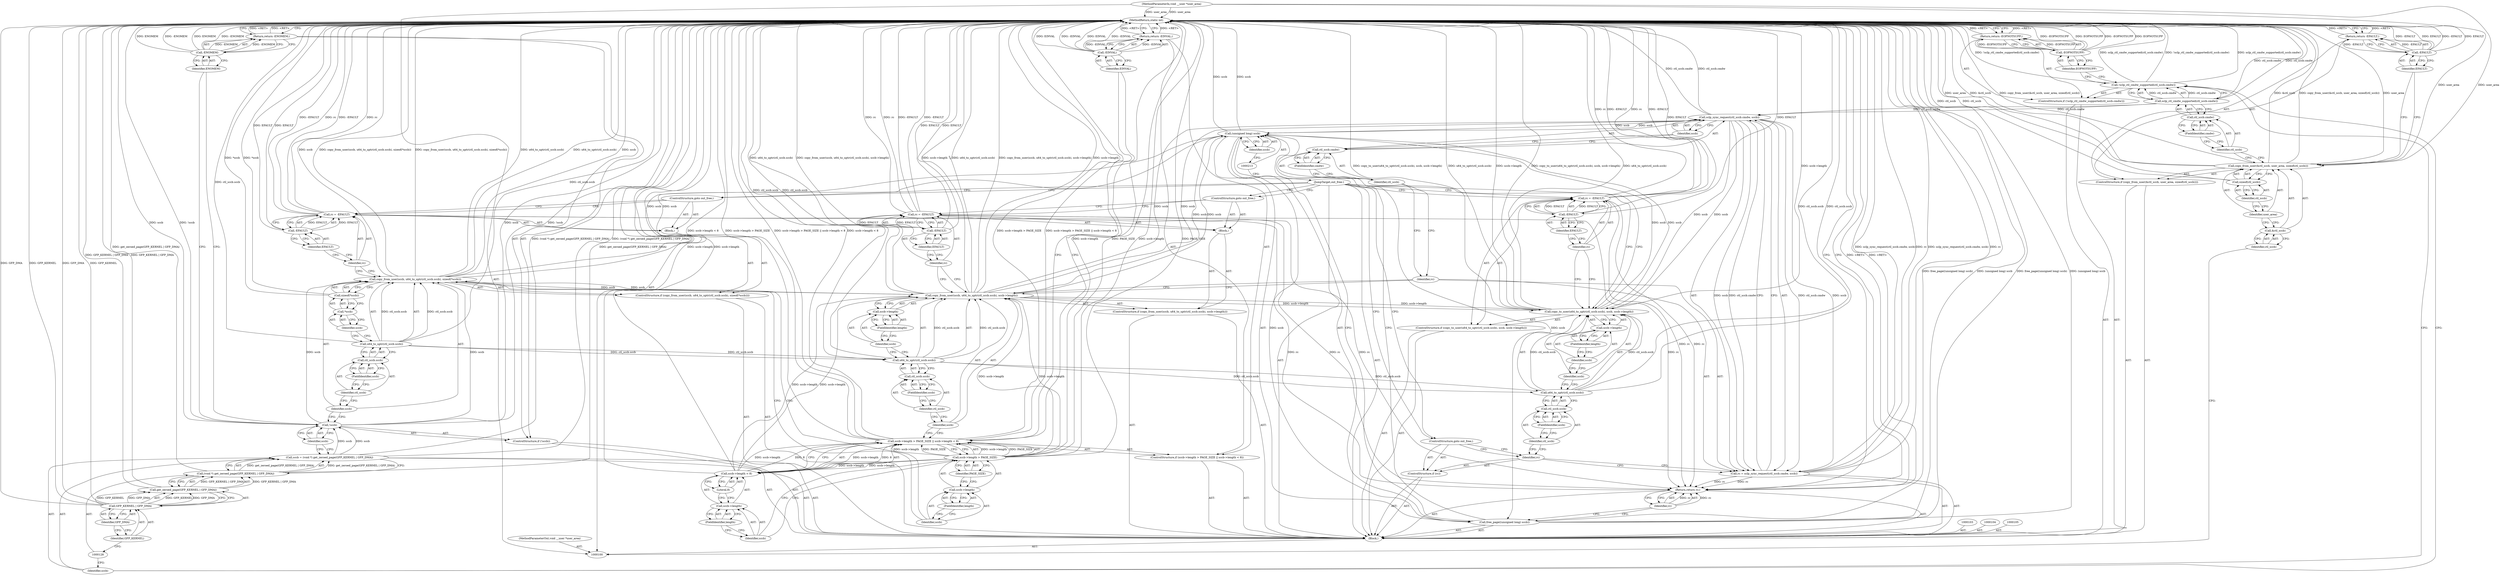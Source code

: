 digraph "1_linux_532c34b5fbf1687df63b3fcd5b2846312ac943c6" {
"1000217" [label="(MethodReturn,static int)"];
"1000101" [label="(MethodParameterIn,void __user *user_area)"];
"1000319" [label="(MethodParameterOut,void __user *user_area)"];
"1000124" [label="(Identifier,EOPNOTSUPP)"];
"1000122" [label="(Return,return -EOPNOTSUPP;)"];
"1000123" [label="(Call,-EOPNOTSUPP)"];
"1000129" [label="(Call,get_zeroed_page(GFP_KERNEL | GFP_DMA))"];
"1000125" [label="(Call,sccb = (void *) get_zeroed_page(GFP_KERNEL | GFP_DMA))"];
"1000126" [label="(Identifier,sccb)"];
"1000130" [label="(Call,GFP_KERNEL | GFP_DMA)"];
"1000131" [label="(Identifier,GFP_KERNEL)"];
"1000132" [label="(Identifier,GFP_DMA)"];
"1000127" [label="(Call,(void *) get_zeroed_page(GFP_KERNEL | GFP_DMA))"];
"1000133" [label="(ControlStructure,if (!sccb))"];
"1000134" [label="(Call,!sccb)"];
"1000135" [label="(Identifier,sccb)"];
"1000137" [label="(Call,-ENOMEM)"];
"1000138" [label="(Identifier,ENOMEM)"];
"1000136" [label="(Return,return -ENOMEM;)"];
"1000139" [label="(ControlStructure,if (copy_from_user(sccb, u64_to_uptr(ctl_sccb.sccb), sizeof(*sccb))))"];
"1000141" [label="(Identifier,sccb)"];
"1000142" [label="(Call,u64_to_uptr(ctl_sccb.sccb))"];
"1000143" [label="(Call,ctl_sccb.sccb)"];
"1000144" [label="(Identifier,ctl_sccb)"];
"1000145" [label="(FieldIdentifier,sccb)"];
"1000140" [label="(Call,copy_from_user(sccb, u64_to_uptr(ctl_sccb.sccb), sizeof(*sccb)))"];
"1000146" [label="(Call,sizeof(*sccb))"];
"1000147" [label="(Call,*sccb)"];
"1000148" [label="(Identifier,sccb)"];
"1000149" [label="(Block,)"];
"1000150" [label="(Call,rc = -EFAULT)"];
"1000151" [label="(Identifier,rc)"];
"1000152" [label="(Call,-EFAULT)"];
"1000153" [label="(Identifier,EFAULT)"];
"1000154" [label="(ControlStructure,goto out_free;)"];
"1000155" [label="(ControlStructure,if (sccb->length > PAGE_SIZE || sccb->length < 8))"];
"1000160" [label="(FieldIdentifier,length)"];
"1000161" [label="(Identifier,PAGE_SIZE)"];
"1000162" [label="(Call,sccb->length < 8)"];
"1000163" [label="(Call,sccb->length)"];
"1000164" [label="(Identifier,sccb)"];
"1000165" [label="(FieldIdentifier,length)"];
"1000166" [label="(Literal,8)"];
"1000156" [label="(Call,sccb->length > PAGE_SIZE || sccb->length < 8)"];
"1000157" [label="(Call,sccb->length > PAGE_SIZE)"];
"1000158" [label="(Call,sccb->length)"];
"1000159" [label="(Identifier,sccb)"];
"1000169" [label="(Identifier,EINVAL)"];
"1000167" [label="(Return,return -EINVAL;)"];
"1000168" [label="(Call,-EINVAL)"];
"1000102" [label="(Block,)"];
"1000170" [label="(ControlStructure,if (copy_from_user(sccb, u64_to_uptr(ctl_sccb.sccb), sccb->length)))"];
"1000172" [label="(Identifier,sccb)"];
"1000173" [label="(Call,u64_to_uptr(ctl_sccb.sccb))"];
"1000174" [label="(Call,ctl_sccb.sccb)"];
"1000175" [label="(Identifier,ctl_sccb)"];
"1000176" [label="(FieldIdentifier,sccb)"];
"1000171" [label="(Call,copy_from_user(sccb, u64_to_uptr(ctl_sccb.sccb), sccb->length))"];
"1000177" [label="(Call,sccb->length)"];
"1000178" [label="(Identifier,sccb)"];
"1000179" [label="(FieldIdentifier,length)"];
"1000180" [label="(Block,)"];
"1000181" [label="(Call,rc = -EFAULT)"];
"1000182" [label="(Identifier,rc)"];
"1000183" [label="(Call,-EFAULT)"];
"1000184" [label="(Identifier,EFAULT)"];
"1000185" [label="(ControlStructure,goto out_free;)"];
"1000186" [label="(Call,rc = sclp_sync_request(ctl_sccb.cmdw, sccb))"];
"1000187" [label="(Identifier,rc)"];
"1000189" [label="(Call,ctl_sccb.cmdw)"];
"1000190" [label="(Identifier,ctl_sccb)"];
"1000191" [label="(FieldIdentifier,cmdw)"];
"1000192" [label="(Identifier,sccb)"];
"1000188" [label="(Call,sclp_sync_request(ctl_sccb.cmdw, sccb))"];
"1000193" [label="(ControlStructure,if (rc))"];
"1000194" [label="(Identifier,rc)"];
"1000195" [label="(ControlStructure,goto out_free;)"];
"1000196" [label="(ControlStructure,if (copy_to_user(u64_to_uptr(ctl_sccb.sccb), sccb, sccb->length)))"];
"1000198" [label="(Call,u64_to_uptr(ctl_sccb.sccb))"];
"1000199" [label="(Call,ctl_sccb.sccb)"];
"1000200" [label="(Identifier,ctl_sccb)"];
"1000201" [label="(FieldIdentifier,sccb)"];
"1000202" [label="(Identifier,sccb)"];
"1000197" [label="(Call,copy_to_user(u64_to_uptr(ctl_sccb.sccb), sccb, sccb->length))"];
"1000203" [label="(Call,sccb->length)"];
"1000204" [label="(Identifier,sccb)"];
"1000205" [label="(FieldIdentifier,length)"];
"1000206" [label="(Call,rc = -EFAULT)"];
"1000207" [label="(Identifier,rc)"];
"1000208" [label="(Call,-EFAULT)"];
"1000209" [label="(Identifier,EFAULT)"];
"1000210" [label="(JumpTarget,out_free:)"];
"1000211" [label="(Call,free_page((unsigned long) sccb))"];
"1000212" [label="(Call,(unsigned long) sccb)"];
"1000214" [label="(Identifier,sccb)"];
"1000215" [label="(Return,return rc;)"];
"1000216" [label="(Identifier,rc)"];
"1000106" [label="(ControlStructure,if (copy_from_user(&ctl_sccb, user_area, sizeof(ctl_sccb))))"];
"1000108" [label="(Call,&ctl_sccb)"];
"1000109" [label="(Identifier,ctl_sccb)"];
"1000110" [label="(Identifier,user_area)"];
"1000111" [label="(Call,sizeof(ctl_sccb))"];
"1000112" [label="(Identifier,ctl_sccb)"];
"1000107" [label="(Call,copy_from_user(&ctl_sccb, user_area, sizeof(ctl_sccb)))"];
"1000115" [label="(Identifier,EFAULT)"];
"1000113" [label="(Return,return -EFAULT;)"];
"1000114" [label="(Call,-EFAULT)"];
"1000116" [label="(ControlStructure,if (!sclp_ctl_cmdw_supported(ctl_sccb.cmdw)))"];
"1000119" [label="(Call,ctl_sccb.cmdw)"];
"1000120" [label="(Identifier,ctl_sccb)"];
"1000121" [label="(FieldIdentifier,cmdw)"];
"1000117" [label="(Call,!sclp_ctl_cmdw_supported(ctl_sccb.cmdw))"];
"1000118" [label="(Call,sclp_ctl_cmdw_supported(ctl_sccb.cmdw))"];
"1000217" -> "1000100"  [label="AST: "];
"1000217" -> "1000113"  [label="CFG: "];
"1000217" -> "1000122"  [label="CFG: "];
"1000217" -> "1000136"  [label="CFG: "];
"1000217" -> "1000167"  [label="CFG: "];
"1000217" -> "1000215"  [label="CFG: "];
"1000136" -> "1000217"  [label="DDG: <RET>"];
"1000122" -> "1000217"  [label="DDG: <RET>"];
"1000168" -> "1000217"  [label="DDG: EINVAL"];
"1000168" -> "1000217"  [label="DDG: -EINVAL"];
"1000156" -> "1000217"  [label="DDG: sccb->length > PAGE_SIZE"];
"1000156" -> "1000217"  [label="DDG: sccb->length > PAGE_SIZE || sccb->length < 8"];
"1000156" -> "1000217"  [label="DDG: sccb->length < 8"];
"1000206" -> "1000217"  [label="DDG: -EFAULT"];
"1000206" -> "1000217"  [label="DDG: rc"];
"1000117" -> "1000217"  [label="DDG: sclp_ctl_cmdw_supported(ctl_sccb.cmdw)"];
"1000117" -> "1000217"  [label="DDG: !sclp_ctl_cmdw_supported(ctl_sccb.cmdw)"];
"1000111" -> "1000217"  [label="DDG: ctl_sccb"];
"1000211" -> "1000217"  [label="DDG: (unsigned long) sccb"];
"1000211" -> "1000217"  [label="DDG: free_page((unsigned long) sccb)"];
"1000118" -> "1000217"  [label="DDG: ctl_sccb.cmdw"];
"1000181" -> "1000217"  [label="DDG: rc"];
"1000181" -> "1000217"  [label="DDG: -EFAULT"];
"1000186" -> "1000217"  [label="DDG: sclp_sync_request(ctl_sccb.cmdw, sccb)"];
"1000186" -> "1000217"  [label="DDG: rc"];
"1000129" -> "1000217"  [label="DDG: GFP_KERNEL | GFP_DMA"];
"1000140" -> "1000217"  [label="DDG: u64_to_uptr(ctl_sccb.sccb)"];
"1000140" -> "1000217"  [label="DDG: sccb"];
"1000140" -> "1000217"  [label="DDG: copy_from_user(sccb, u64_to_uptr(ctl_sccb.sccb), sizeof(*sccb))"];
"1000107" -> "1000217"  [label="DDG: &ctl_sccb"];
"1000107" -> "1000217"  [label="DDG: copy_from_user(&ctl_sccb, user_area, sizeof(ctl_sccb))"];
"1000107" -> "1000217"  [label="DDG: user_area"];
"1000208" -> "1000217"  [label="DDG: EFAULT"];
"1000150" -> "1000217"  [label="DDG: rc"];
"1000150" -> "1000217"  [label="DDG: -EFAULT"];
"1000114" -> "1000217"  [label="DDG: -EFAULT"];
"1000114" -> "1000217"  [label="DDG: EFAULT"];
"1000212" -> "1000217"  [label="DDG: sccb"];
"1000188" -> "1000217"  [label="DDG: ctl_sccb.cmdw"];
"1000123" -> "1000217"  [label="DDG: -EOPNOTSUPP"];
"1000123" -> "1000217"  [label="DDG: EOPNOTSUPP"];
"1000130" -> "1000217"  [label="DDG: GFP_DMA"];
"1000130" -> "1000217"  [label="DDG: GFP_KERNEL"];
"1000183" -> "1000217"  [label="DDG: EFAULT"];
"1000127" -> "1000217"  [label="DDG: get_zeroed_page(GFP_KERNEL | GFP_DMA)"];
"1000157" -> "1000217"  [label="DDG: sccb->length"];
"1000157" -> "1000217"  [label="DDG: PAGE_SIZE"];
"1000134" -> "1000217"  [label="DDG: !sccb"];
"1000134" -> "1000217"  [label="DDG: sccb"];
"1000197" -> "1000217"  [label="DDG: sccb->length"];
"1000197" -> "1000217"  [label="DDG: copy_to_user(u64_to_uptr(ctl_sccb.sccb), sccb, sccb->length)"];
"1000197" -> "1000217"  [label="DDG: u64_to_uptr(ctl_sccb.sccb)"];
"1000125" -> "1000217"  [label="DDG: (void *) get_zeroed_page(GFP_KERNEL | GFP_DMA)"];
"1000152" -> "1000217"  [label="DDG: EFAULT"];
"1000198" -> "1000217"  [label="DDG: ctl_sccb.sccb"];
"1000101" -> "1000217"  [label="DDG: user_area"];
"1000171" -> "1000217"  [label="DDG: u64_to_uptr(ctl_sccb.sccb)"];
"1000171" -> "1000217"  [label="DDG: copy_from_user(sccb, u64_to_uptr(ctl_sccb.sccb), sccb->length)"];
"1000171" -> "1000217"  [label="DDG: sccb->length"];
"1000142" -> "1000217"  [label="DDG: ctl_sccb.sccb"];
"1000137" -> "1000217"  [label="DDG: ENOMEM"];
"1000137" -> "1000217"  [label="DDG: -ENOMEM"];
"1000162" -> "1000217"  [label="DDG: sccb->length"];
"1000146" -> "1000217"  [label="DDG: *sccb"];
"1000173" -> "1000217"  [label="DDG: ctl_sccb.sccb"];
"1000215" -> "1000217"  [label="DDG: <RET>"];
"1000113" -> "1000217"  [label="DDG: <RET>"];
"1000167" -> "1000217"  [label="DDG: <RET>"];
"1000101" -> "1000100"  [label="AST: "];
"1000101" -> "1000217"  [label="DDG: user_area"];
"1000101" -> "1000107"  [label="DDG: user_area"];
"1000319" -> "1000100"  [label="AST: "];
"1000124" -> "1000123"  [label="AST: "];
"1000124" -> "1000117"  [label="CFG: "];
"1000123" -> "1000124"  [label="CFG: "];
"1000122" -> "1000116"  [label="AST: "];
"1000122" -> "1000123"  [label="CFG: "];
"1000123" -> "1000122"  [label="AST: "];
"1000217" -> "1000122"  [label="CFG: "];
"1000122" -> "1000217"  [label="DDG: <RET>"];
"1000123" -> "1000122"  [label="DDG: -EOPNOTSUPP"];
"1000123" -> "1000122"  [label="AST: "];
"1000123" -> "1000124"  [label="CFG: "];
"1000124" -> "1000123"  [label="AST: "];
"1000122" -> "1000123"  [label="CFG: "];
"1000123" -> "1000217"  [label="DDG: -EOPNOTSUPP"];
"1000123" -> "1000217"  [label="DDG: EOPNOTSUPP"];
"1000123" -> "1000122"  [label="DDG: -EOPNOTSUPP"];
"1000129" -> "1000127"  [label="AST: "];
"1000129" -> "1000130"  [label="CFG: "];
"1000130" -> "1000129"  [label="AST: "];
"1000127" -> "1000129"  [label="CFG: "];
"1000129" -> "1000217"  [label="DDG: GFP_KERNEL | GFP_DMA"];
"1000129" -> "1000127"  [label="DDG: GFP_KERNEL | GFP_DMA"];
"1000130" -> "1000129"  [label="DDG: GFP_KERNEL"];
"1000130" -> "1000129"  [label="DDG: GFP_DMA"];
"1000125" -> "1000102"  [label="AST: "];
"1000125" -> "1000127"  [label="CFG: "];
"1000126" -> "1000125"  [label="AST: "];
"1000127" -> "1000125"  [label="AST: "];
"1000135" -> "1000125"  [label="CFG: "];
"1000125" -> "1000217"  [label="DDG: (void *) get_zeroed_page(GFP_KERNEL | GFP_DMA)"];
"1000127" -> "1000125"  [label="DDG: get_zeroed_page(GFP_KERNEL | GFP_DMA)"];
"1000125" -> "1000134"  [label="DDG: sccb"];
"1000126" -> "1000125"  [label="AST: "];
"1000126" -> "1000117"  [label="CFG: "];
"1000128" -> "1000126"  [label="CFG: "];
"1000130" -> "1000129"  [label="AST: "];
"1000130" -> "1000132"  [label="CFG: "];
"1000131" -> "1000130"  [label="AST: "];
"1000132" -> "1000130"  [label="AST: "];
"1000129" -> "1000130"  [label="CFG: "];
"1000130" -> "1000217"  [label="DDG: GFP_DMA"];
"1000130" -> "1000217"  [label="DDG: GFP_KERNEL"];
"1000130" -> "1000129"  [label="DDG: GFP_KERNEL"];
"1000130" -> "1000129"  [label="DDG: GFP_DMA"];
"1000131" -> "1000130"  [label="AST: "];
"1000131" -> "1000128"  [label="CFG: "];
"1000132" -> "1000131"  [label="CFG: "];
"1000132" -> "1000130"  [label="AST: "];
"1000132" -> "1000131"  [label="CFG: "];
"1000130" -> "1000132"  [label="CFG: "];
"1000127" -> "1000125"  [label="AST: "];
"1000127" -> "1000129"  [label="CFG: "];
"1000128" -> "1000127"  [label="AST: "];
"1000129" -> "1000127"  [label="AST: "];
"1000125" -> "1000127"  [label="CFG: "];
"1000127" -> "1000217"  [label="DDG: get_zeroed_page(GFP_KERNEL | GFP_DMA)"];
"1000127" -> "1000125"  [label="DDG: get_zeroed_page(GFP_KERNEL | GFP_DMA)"];
"1000129" -> "1000127"  [label="DDG: GFP_KERNEL | GFP_DMA"];
"1000133" -> "1000102"  [label="AST: "];
"1000134" -> "1000133"  [label="AST: "];
"1000136" -> "1000133"  [label="AST: "];
"1000134" -> "1000133"  [label="AST: "];
"1000134" -> "1000135"  [label="CFG: "];
"1000135" -> "1000134"  [label="AST: "];
"1000138" -> "1000134"  [label="CFG: "];
"1000141" -> "1000134"  [label="CFG: "];
"1000134" -> "1000217"  [label="DDG: !sccb"];
"1000134" -> "1000217"  [label="DDG: sccb"];
"1000125" -> "1000134"  [label="DDG: sccb"];
"1000134" -> "1000140"  [label="DDG: sccb"];
"1000135" -> "1000134"  [label="AST: "];
"1000135" -> "1000125"  [label="CFG: "];
"1000134" -> "1000135"  [label="CFG: "];
"1000137" -> "1000136"  [label="AST: "];
"1000137" -> "1000138"  [label="CFG: "];
"1000138" -> "1000137"  [label="AST: "];
"1000136" -> "1000137"  [label="CFG: "];
"1000137" -> "1000217"  [label="DDG: ENOMEM"];
"1000137" -> "1000217"  [label="DDG: -ENOMEM"];
"1000137" -> "1000136"  [label="DDG: -ENOMEM"];
"1000138" -> "1000137"  [label="AST: "];
"1000138" -> "1000134"  [label="CFG: "];
"1000137" -> "1000138"  [label="CFG: "];
"1000136" -> "1000133"  [label="AST: "];
"1000136" -> "1000137"  [label="CFG: "];
"1000137" -> "1000136"  [label="AST: "];
"1000217" -> "1000136"  [label="CFG: "];
"1000136" -> "1000217"  [label="DDG: <RET>"];
"1000137" -> "1000136"  [label="DDG: -ENOMEM"];
"1000139" -> "1000102"  [label="AST: "];
"1000140" -> "1000139"  [label="AST: "];
"1000149" -> "1000139"  [label="AST: "];
"1000141" -> "1000140"  [label="AST: "];
"1000141" -> "1000134"  [label="CFG: "];
"1000144" -> "1000141"  [label="CFG: "];
"1000142" -> "1000140"  [label="AST: "];
"1000142" -> "1000143"  [label="CFG: "];
"1000143" -> "1000142"  [label="AST: "];
"1000148" -> "1000142"  [label="CFG: "];
"1000142" -> "1000217"  [label="DDG: ctl_sccb.sccb"];
"1000142" -> "1000140"  [label="DDG: ctl_sccb.sccb"];
"1000142" -> "1000173"  [label="DDG: ctl_sccb.sccb"];
"1000143" -> "1000142"  [label="AST: "];
"1000143" -> "1000145"  [label="CFG: "];
"1000144" -> "1000143"  [label="AST: "];
"1000145" -> "1000143"  [label="AST: "];
"1000142" -> "1000143"  [label="CFG: "];
"1000144" -> "1000143"  [label="AST: "];
"1000144" -> "1000141"  [label="CFG: "];
"1000145" -> "1000144"  [label="CFG: "];
"1000145" -> "1000143"  [label="AST: "];
"1000145" -> "1000144"  [label="CFG: "];
"1000143" -> "1000145"  [label="CFG: "];
"1000140" -> "1000139"  [label="AST: "];
"1000140" -> "1000146"  [label="CFG: "];
"1000141" -> "1000140"  [label="AST: "];
"1000142" -> "1000140"  [label="AST: "];
"1000146" -> "1000140"  [label="AST: "];
"1000151" -> "1000140"  [label="CFG: "];
"1000159" -> "1000140"  [label="CFG: "];
"1000140" -> "1000217"  [label="DDG: u64_to_uptr(ctl_sccb.sccb)"];
"1000140" -> "1000217"  [label="DDG: sccb"];
"1000140" -> "1000217"  [label="DDG: copy_from_user(sccb, u64_to_uptr(ctl_sccb.sccb), sizeof(*sccb))"];
"1000134" -> "1000140"  [label="DDG: sccb"];
"1000142" -> "1000140"  [label="DDG: ctl_sccb.sccb"];
"1000140" -> "1000171"  [label="DDG: sccb"];
"1000140" -> "1000212"  [label="DDG: sccb"];
"1000146" -> "1000140"  [label="AST: "];
"1000146" -> "1000147"  [label="CFG: "];
"1000147" -> "1000146"  [label="AST: "];
"1000140" -> "1000146"  [label="CFG: "];
"1000146" -> "1000217"  [label="DDG: *sccb"];
"1000147" -> "1000146"  [label="AST: "];
"1000147" -> "1000148"  [label="CFG: "];
"1000148" -> "1000147"  [label="AST: "];
"1000146" -> "1000147"  [label="CFG: "];
"1000148" -> "1000147"  [label="AST: "];
"1000148" -> "1000142"  [label="CFG: "];
"1000147" -> "1000148"  [label="CFG: "];
"1000149" -> "1000139"  [label="AST: "];
"1000150" -> "1000149"  [label="AST: "];
"1000154" -> "1000149"  [label="AST: "];
"1000150" -> "1000149"  [label="AST: "];
"1000150" -> "1000152"  [label="CFG: "];
"1000151" -> "1000150"  [label="AST: "];
"1000152" -> "1000150"  [label="AST: "];
"1000154" -> "1000150"  [label="CFG: "];
"1000150" -> "1000217"  [label="DDG: rc"];
"1000150" -> "1000217"  [label="DDG: -EFAULT"];
"1000152" -> "1000150"  [label="DDG: EFAULT"];
"1000150" -> "1000215"  [label="DDG: rc"];
"1000151" -> "1000150"  [label="AST: "];
"1000151" -> "1000140"  [label="CFG: "];
"1000153" -> "1000151"  [label="CFG: "];
"1000152" -> "1000150"  [label="AST: "];
"1000152" -> "1000153"  [label="CFG: "];
"1000153" -> "1000152"  [label="AST: "];
"1000150" -> "1000152"  [label="CFG: "];
"1000152" -> "1000217"  [label="DDG: EFAULT"];
"1000152" -> "1000150"  [label="DDG: EFAULT"];
"1000153" -> "1000152"  [label="AST: "];
"1000153" -> "1000151"  [label="CFG: "];
"1000152" -> "1000153"  [label="CFG: "];
"1000154" -> "1000149"  [label="AST: "];
"1000154" -> "1000150"  [label="CFG: "];
"1000210" -> "1000154"  [label="CFG: "];
"1000155" -> "1000102"  [label="AST: "];
"1000156" -> "1000155"  [label="AST: "];
"1000167" -> "1000155"  [label="AST: "];
"1000160" -> "1000158"  [label="AST: "];
"1000160" -> "1000159"  [label="CFG: "];
"1000158" -> "1000160"  [label="CFG: "];
"1000161" -> "1000157"  [label="AST: "];
"1000161" -> "1000158"  [label="CFG: "];
"1000157" -> "1000161"  [label="CFG: "];
"1000162" -> "1000156"  [label="AST: "];
"1000162" -> "1000166"  [label="CFG: "];
"1000163" -> "1000162"  [label="AST: "];
"1000166" -> "1000162"  [label="AST: "];
"1000156" -> "1000162"  [label="CFG: "];
"1000162" -> "1000217"  [label="DDG: sccb->length"];
"1000162" -> "1000156"  [label="DDG: sccb->length"];
"1000162" -> "1000156"  [label="DDG: 8"];
"1000157" -> "1000162"  [label="DDG: sccb->length"];
"1000162" -> "1000171"  [label="DDG: sccb->length"];
"1000163" -> "1000162"  [label="AST: "];
"1000163" -> "1000165"  [label="CFG: "];
"1000164" -> "1000163"  [label="AST: "];
"1000165" -> "1000163"  [label="AST: "];
"1000166" -> "1000163"  [label="CFG: "];
"1000164" -> "1000163"  [label="AST: "];
"1000164" -> "1000157"  [label="CFG: "];
"1000165" -> "1000164"  [label="CFG: "];
"1000165" -> "1000163"  [label="AST: "];
"1000165" -> "1000164"  [label="CFG: "];
"1000163" -> "1000165"  [label="CFG: "];
"1000166" -> "1000162"  [label="AST: "];
"1000166" -> "1000163"  [label="CFG: "];
"1000162" -> "1000166"  [label="CFG: "];
"1000156" -> "1000155"  [label="AST: "];
"1000156" -> "1000157"  [label="CFG: "];
"1000156" -> "1000162"  [label="CFG: "];
"1000157" -> "1000156"  [label="AST: "];
"1000162" -> "1000156"  [label="AST: "];
"1000169" -> "1000156"  [label="CFG: "];
"1000172" -> "1000156"  [label="CFG: "];
"1000156" -> "1000217"  [label="DDG: sccb->length > PAGE_SIZE"];
"1000156" -> "1000217"  [label="DDG: sccb->length > PAGE_SIZE || sccb->length < 8"];
"1000156" -> "1000217"  [label="DDG: sccb->length < 8"];
"1000157" -> "1000156"  [label="DDG: sccb->length"];
"1000157" -> "1000156"  [label="DDG: PAGE_SIZE"];
"1000162" -> "1000156"  [label="DDG: sccb->length"];
"1000162" -> "1000156"  [label="DDG: 8"];
"1000157" -> "1000156"  [label="AST: "];
"1000157" -> "1000161"  [label="CFG: "];
"1000158" -> "1000157"  [label="AST: "];
"1000161" -> "1000157"  [label="AST: "];
"1000164" -> "1000157"  [label="CFG: "];
"1000156" -> "1000157"  [label="CFG: "];
"1000157" -> "1000217"  [label="DDG: sccb->length"];
"1000157" -> "1000217"  [label="DDG: PAGE_SIZE"];
"1000157" -> "1000156"  [label="DDG: sccb->length"];
"1000157" -> "1000156"  [label="DDG: PAGE_SIZE"];
"1000157" -> "1000162"  [label="DDG: sccb->length"];
"1000157" -> "1000171"  [label="DDG: sccb->length"];
"1000158" -> "1000157"  [label="AST: "];
"1000158" -> "1000160"  [label="CFG: "];
"1000159" -> "1000158"  [label="AST: "];
"1000160" -> "1000158"  [label="AST: "];
"1000161" -> "1000158"  [label="CFG: "];
"1000159" -> "1000158"  [label="AST: "];
"1000159" -> "1000140"  [label="CFG: "];
"1000160" -> "1000159"  [label="CFG: "];
"1000169" -> "1000168"  [label="AST: "];
"1000169" -> "1000156"  [label="CFG: "];
"1000168" -> "1000169"  [label="CFG: "];
"1000167" -> "1000155"  [label="AST: "];
"1000167" -> "1000168"  [label="CFG: "];
"1000168" -> "1000167"  [label="AST: "];
"1000217" -> "1000167"  [label="CFG: "];
"1000167" -> "1000217"  [label="DDG: <RET>"];
"1000168" -> "1000167"  [label="DDG: -EINVAL"];
"1000168" -> "1000167"  [label="AST: "];
"1000168" -> "1000169"  [label="CFG: "];
"1000169" -> "1000168"  [label="AST: "];
"1000167" -> "1000168"  [label="CFG: "];
"1000168" -> "1000217"  [label="DDG: EINVAL"];
"1000168" -> "1000217"  [label="DDG: -EINVAL"];
"1000168" -> "1000167"  [label="DDG: -EINVAL"];
"1000102" -> "1000100"  [label="AST: "];
"1000103" -> "1000102"  [label="AST: "];
"1000104" -> "1000102"  [label="AST: "];
"1000105" -> "1000102"  [label="AST: "];
"1000106" -> "1000102"  [label="AST: "];
"1000116" -> "1000102"  [label="AST: "];
"1000125" -> "1000102"  [label="AST: "];
"1000133" -> "1000102"  [label="AST: "];
"1000139" -> "1000102"  [label="AST: "];
"1000155" -> "1000102"  [label="AST: "];
"1000170" -> "1000102"  [label="AST: "];
"1000186" -> "1000102"  [label="AST: "];
"1000193" -> "1000102"  [label="AST: "];
"1000196" -> "1000102"  [label="AST: "];
"1000210" -> "1000102"  [label="AST: "];
"1000211" -> "1000102"  [label="AST: "];
"1000215" -> "1000102"  [label="AST: "];
"1000170" -> "1000102"  [label="AST: "];
"1000171" -> "1000170"  [label="AST: "];
"1000180" -> "1000170"  [label="AST: "];
"1000172" -> "1000171"  [label="AST: "];
"1000172" -> "1000156"  [label="CFG: "];
"1000175" -> "1000172"  [label="CFG: "];
"1000173" -> "1000171"  [label="AST: "];
"1000173" -> "1000174"  [label="CFG: "];
"1000174" -> "1000173"  [label="AST: "];
"1000178" -> "1000173"  [label="CFG: "];
"1000173" -> "1000217"  [label="DDG: ctl_sccb.sccb"];
"1000173" -> "1000171"  [label="DDG: ctl_sccb.sccb"];
"1000142" -> "1000173"  [label="DDG: ctl_sccb.sccb"];
"1000173" -> "1000198"  [label="DDG: ctl_sccb.sccb"];
"1000174" -> "1000173"  [label="AST: "];
"1000174" -> "1000176"  [label="CFG: "];
"1000175" -> "1000174"  [label="AST: "];
"1000176" -> "1000174"  [label="AST: "];
"1000173" -> "1000174"  [label="CFG: "];
"1000175" -> "1000174"  [label="AST: "];
"1000175" -> "1000172"  [label="CFG: "];
"1000176" -> "1000175"  [label="CFG: "];
"1000176" -> "1000174"  [label="AST: "];
"1000176" -> "1000175"  [label="CFG: "];
"1000174" -> "1000176"  [label="CFG: "];
"1000171" -> "1000170"  [label="AST: "];
"1000171" -> "1000177"  [label="CFG: "];
"1000172" -> "1000171"  [label="AST: "];
"1000173" -> "1000171"  [label="AST: "];
"1000177" -> "1000171"  [label="AST: "];
"1000182" -> "1000171"  [label="CFG: "];
"1000187" -> "1000171"  [label="CFG: "];
"1000171" -> "1000217"  [label="DDG: u64_to_uptr(ctl_sccb.sccb)"];
"1000171" -> "1000217"  [label="DDG: copy_from_user(sccb, u64_to_uptr(ctl_sccb.sccb), sccb->length)"];
"1000171" -> "1000217"  [label="DDG: sccb->length"];
"1000140" -> "1000171"  [label="DDG: sccb"];
"1000173" -> "1000171"  [label="DDG: ctl_sccb.sccb"];
"1000157" -> "1000171"  [label="DDG: sccb->length"];
"1000162" -> "1000171"  [label="DDG: sccb->length"];
"1000171" -> "1000188"  [label="DDG: sccb"];
"1000171" -> "1000197"  [label="DDG: sccb->length"];
"1000171" -> "1000212"  [label="DDG: sccb"];
"1000177" -> "1000171"  [label="AST: "];
"1000177" -> "1000179"  [label="CFG: "];
"1000178" -> "1000177"  [label="AST: "];
"1000179" -> "1000177"  [label="AST: "];
"1000171" -> "1000177"  [label="CFG: "];
"1000178" -> "1000177"  [label="AST: "];
"1000178" -> "1000173"  [label="CFG: "];
"1000179" -> "1000178"  [label="CFG: "];
"1000179" -> "1000177"  [label="AST: "];
"1000179" -> "1000178"  [label="CFG: "];
"1000177" -> "1000179"  [label="CFG: "];
"1000180" -> "1000170"  [label="AST: "];
"1000181" -> "1000180"  [label="AST: "];
"1000185" -> "1000180"  [label="AST: "];
"1000181" -> "1000180"  [label="AST: "];
"1000181" -> "1000183"  [label="CFG: "];
"1000182" -> "1000181"  [label="AST: "];
"1000183" -> "1000181"  [label="AST: "];
"1000185" -> "1000181"  [label="CFG: "];
"1000181" -> "1000217"  [label="DDG: rc"];
"1000181" -> "1000217"  [label="DDG: -EFAULT"];
"1000183" -> "1000181"  [label="DDG: EFAULT"];
"1000181" -> "1000215"  [label="DDG: rc"];
"1000182" -> "1000181"  [label="AST: "];
"1000182" -> "1000171"  [label="CFG: "];
"1000184" -> "1000182"  [label="CFG: "];
"1000183" -> "1000181"  [label="AST: "];
"1000183" -> "1000184"  [label="CFG: "];
"1000184" -> "1000183"  [label="AST: "];
"1000181" -> "1000183"  [label="CFG: "];
"1000183" -> "1000217"  [label="DDG: EFAULT"];
"1000183" -> "1000181"  [label="DDG: EFAULT"];
"1000184" -> "1000183"  [label="AST: "];
"1000184" -> "1000182"  [label="CFG: "];
"1000183" -> "1000184"  [label="CFG: "];
"1000185" -> "1000180"  [label="AST: "];
"1000185" -> "1000181"  [label="CFG: "];
"1000210" -> "1000185"  [label="CFG: "];
"1000186" -> "1000102"  [label="AST: "];
"1000186" -> "1000188"  [label="CFG: "];
"1000187" -> "1000186"  [label="AST: "];
"1000188" -> "1000186"  [label="AST: "];
"1000194" -> "1000186"  [label="CFG: "];
"1000186" -> "1000217"  [label="DDG: sclp_sync_request(ctl_sccb.cmdw, sccb)"];
"1000186" -> "1000217"  [label="DDG: rc"];
"1000188" -> "1000186"  [label="DDG: ctl_sccb.cmdw"];
"1000188" -> "1000186"  [label="DDG: sccb"];
"1000186" -> "1000215"  [label="DDG: rc"];
"1000187" -> "1000186"  [label="AST: "];
"1000187" -> "1000171"  [label="CFG: "];
"1000190" -> "1000187"  [label="CFG: "];
"1000189" -> "1000188"  [label="AST: "];
"1000189" -> "1000191"  [label="CFG: "];
"1000190" -> "1000189"  [label="AST: "];
"1000191" -> "1000189"  [label="AST: "];
"1000192" -> "1000189"  [label="CFG: "];
"1000190" -> "1000189"  [label="AST: "];
"1000190" -> "1000187"  [label="CFG: "];
"1000191" -> "1000190"  [label="CFG: "];
"1000191" -> "1000189"  [label="AST: "];
"1000191" -> "1000190"  [label="CFG: "];
"1000189" -> "1000191"  [label="CFG: "];
"1000192" -> "1000188"  [label="AST: "];
"1000192" -> "1000189"  [label="CFG: "];
"1000188" -> "1000192"  [label="CFG: "];
"1000188" -> "1000186"  [label="AST: "];
"1000188" -> "1000192"  [label="CFG: "];
"1000189" -> "1000188"  [label="AST: "];
"1000192" -> "1000188"  [label="AST: "];
"1000186" -> "1000188"  [label="CFG: "];
"1000188" -> "1000217"  [label="DDG: ctl_sccb.cmdw"];
"1000188" -> "1000186"  [label="DDG: ctl_sccb.cmdw"];
"1000188" -> "1000186"  [label="DDG: sccb"];
"1000118" -> "1000188"  [label="DDG: ctl_sccb.cmdw"];
"1000171" -> "1000188"  [label="DDG: sccb"];
"1000188" -> "1000197"  [label="DDG: sccb"];
"1000188" -> "1000212"  [label="DDG: sccb"];
"1000193" -> "1000102"  [label="AST: "];
"1000194" -> "1000193"  [label="AST: "];
"1000195" -> "1000193"  [label="AST: "];
"1000194" -> "1000193"  [label="AST: "];
"1000194" -> "1000186"  [label="CFG: "];
"1000195" -> "1000194"  [label="CFG: "];
"1000200" -> "1000194"  [label="CFG: "];
"1000195" -> "1000193"  [label="AST: "];
"1000195" -> "1000194"  [label="CFG: "];
"1000210" -> "1000195"  [label="CFG: "];
"1000196" -> "1000102"  [label="AST: "];
"1000197" -> "1000196"  [label="AST: "];
"1000206" -> "1000196"  [label="AST: "];
"1000198" -> "1000197"  [label="AST: "];
"1000198" -> "1000199"  [label="CFG: "];
"1000199" -> "1000198"  [label="AST: "];
"1000202" -> "1000198"  [label="CFG: "];
"1000198" -> "1000217"  [label="DDG: ctl_sccb.sccb"];
"1000198" -> "1000197"  [label="DDG: ctl_sccb.sccb"];
"1000173" -> "1000198"  [label="DDG: ctl_sccb.sccb"];
"1000199" -> "1000198"  [label="AST: "];
"1000199" -> "1000201"  [label="CFG: "];
"1000200" -> "1000199"  [label="AST: "];
"1000201" -> "1000199"  [label="AST: "];
"1000198" -> "1000199"  [label="CFG: "];
"1000200" -> "1000199"  [label="AST: "];
"1000200" -> "1000194"  [label="CFG: "];
"1000201" -> "1000200"  [label="CFG: "];
"1000201" -> "1000199"  [label="AST: "];
"1000201" -> "1000200"  [label="CFG: "];
"1000199" -> "1000201"  [label="CFG: "];
"1000202" -> "1000197"  [label="AST: "];
"1000202" -> "1000198"  [label="CFG: "];
"1000204" -> "1000202"  [label="CFG: "];
"1000197" -> "1000196"  [label="AST: "];
"1000197" -> "1000203"  [label="CFG: "];
"1000198" -> "1000197"  [label="AST: "];
"1000202" -> "1000197"  [label="AST: "];
"1000203" -> "1000197"  [label="AST: "];
"1000207" -> "1000197"  [label="CFG: "];
"1000210" -> "1000197"  [label="CFG: "];
"1000197" -> "1000217"  [label="DDG: sccb->length"];
"1000197" -> "1000217"  [label="DDG: copy_to_user(u64_to_uptr(ctl_sccb.sccb), sccb, sccb->length)"];
"1000197" -> "1000217"  [label="DDG: u64_to_uptr(ctl_sccb.sccb)"];
"1000198" -> "1000197"  [label="DDG: ctl_sccb.sccb"];
"1000188" -> "1000197"  [label="DDG: sccb"];
"1000171" -> "1000197"  [label="DDG: sccb->length"];
"1000197" -> "1000212"  [label="DDG: sccb"];
"1000203" -> "1000197"  [label="AST: "];
"1000203" -> "1000205"  [label="CFG: "];
"1000204" -> "1000203"  [label="AST: "];
"1000205" -> "1000203"  [label="AST: "];
"1000197" -> "1000203"  [label="CFG: "];
"1000204" -> "1000203"  [label="AST: "];
"1000204" -> "1000202"  [label="CFG: "];
"1000205" -> "1000204"  [label="CFG: "];
"1000205" -> "1000203"  [label="AST: "];
"1000205" -> "1000204"  [label="CFG: "];
"1000203" -> "1000205"  [label="CFG: "];
"1000206" -> "1000196"  [label="AST: "];
"1000206" -> "1000208"  [label="CFG: "];
"1000207" -> "1000206"  [label="AST: "];
"1000208" -> "1000206"  [label="AST: "];
"1000210" -> "1000206"  [label="CFG: "];
"1000206" -> "1000217"  [label="DDG: -EFAULT"];
"1000206" -> "1000217"  [label="DDG: rc"];
"1000208" -> "1000206"  [label="DDG: EFAULT"];
"1000206" -> "1000215"  [label="DDG: rc"];
"1000207" -> "1000206"  [label="AST: "];
"1000207" -> "1000197"  [label="CFG: "];
"1000209" -> "1000207"  [label="CFG: "];
"1000208" -> "1000206"  [label="AST: "];
"1000208" -> "1000209"  [label="CFG: "];
"1000209" -> "1000208"  [label="AST: "];
"1000206" -> "1000208"  [label="CFG: "];
"1000208" -> "1000217"  [label="DDG: EFAULT"];
"1000208" -> "1000206"  [label="DDG: EFAULT"];
"1000209" -> "1000208"  [label="AST: "];
"1000209" -> "1000207"  [label="CFG: "];
"1000208" -> "1000209"  [label="CFG: "];
"1000210" -> "1000102"  [label="AST: "];
"1000210" -> "1000206"  [label="CFG: "];
"1000210" -> "1000197"  [label="CFG: "];
"1000210" -> "1000154"  [label="CFG: "];
"1000210" -> "1000185"  [label="CFG: "];
"1000210" -> "1000195"  [label="CFG: "];
"1000213" -> "1000210"  [label="CFG: "];
"1000211" -> "1000102"  [label="AST: "];
"1000211" -> "1000212"  [label="CFG: "];
"1000212" -> "1000211"  [label="AST: "];
"1000216" -> "1000211"  [label="CFG: "];
"1000211" -> "1000217"  [label="DDG: (unsigned long) sccb"];
"1000211" -> "1000217"  [label="DDG: free_page((unsigned long) sccb)"];
"1000212" -> "1000211"  [label="DDG: sccb"];
"1000212" -> "1000211"  [label="AST: "];
"1000212" -> "1000214"  [label="CFG: "];
"1000213" -> "1000212"  [label="AST: "];
"1000214" -> "1000212"  [label="AST: "];
"1000211" -> "1000212"  [label="CFG: "];
"1000212" -> "1000217"  [label="DDG: sccb"];
"1000212" -> "1000211"  [label="DDG: sccb"];
"1000171" -> "1000212"  [label="DDG: sccb"];
"1000140" -> "1000212"  [label="DDG: sccb"];
"1000188" -> "1000212"  [label="DDG: sccb"];
"1000197" -> "1000212"  [label="DDG: sccb"];
"1000214" -> "1000212"  [label="AST: "];
"1000214" -> "1000213"  [label="CFG: "];
"1000212" -> "1000214"  [label="CFG: "];
"1000215" -> "1000102"  [label="AST: "];
"1000215" -> "1000216"  [label="CFG: "];
"1000216" -> "1000215"  [label="AST: "];
"1000217" -> "1000215"  [label="CFG: "];
"1000215" -> "1000217"  [label="DDG: <RET>"];
"1000216" -> "1000215"  [label="DDG: rc"];
"1000181" -> "1000215"  [label="DDG: rc"];
"1000186" -> "1000215"  [label="DDG: rc"];
"1000150" -> "1000215"  [label="DDG: rc"];
"1000206" -> "1000215"  [label="DDG: rc"];
"1000216" -> "1000215"  [label="AST: "];
"1000216" -> "1000211"  [label="CFG: "];
"1000215" -> "1000216"  [label="CFG: "];
"1000216" -> "1000215"  [label="DDG: rc"];
"1000106" -> "1000102"  [label="AST: "];
"1000107" -> "1000106"  [label="AST: "];
"1000113" -> "1000106"  [label="AST: "];
"1000108" -> "1000107"  [label="AST: "];
"1000108" -> "1000109"  [label="CFG: "];
"1000109" -> "1000108"  [label="AST: "];
"1000110" -> "1000108"  [label="CFG: "];
"1000109" -> "1000108"  [label="AST: "];
"1000109" -> "1000100"  [label="CFG: "];
"1000108" -> "1000109"  [label="CFG: "];
"1000110" -> "1000107"  [label="AST: "];
"1000110" -> "1000108"  [label="CFG: "];
"1000112" -> "1000110"  [label="CFG: "];
"1000111" -> "1000107"  [label="AST: "];
"1000111" -> "1000112"  [label="CFG: "];
"1000112" -> "1000111"  [label="AST: "];
"1000107" -> "1000111"  [label="CFG: "];
"1000111" -> "1000217"  [label="DDG: ctl_sccb"];
"1000112" -> "1000111"  [label="AST: "];
"1000112" -> "1000110"  [label="CFG: "];
"1000111" -> "1000112"  [label="CFG: "];
"1000107" -> "1000106"  [label="AST: "];
"1000107" -> "1000111"  [label="CFG: "];
"1000108" -> "1000107"  [label="AST: "];
"1000110" -> "1000107"  [label="AST: "];
"1000111" -> "1000107"  [label="AST: "];
"1000115" -> "1000107"  [label="CFG: "];
"1000120" -> "1000107"  [label="CFG: "];
"1000107" -> "1000217"  [label="DDG: &ctl_sccb"];
"1000107" -> "1000217"  [label="DDG: copy_from_user(&ctl_sccb, user_area, sizeof(ctl_sccb))"];
"1000107" -> "1000217"  [label="DDG: user_area"];
"1000101" -> "1000107"  [label="DDG: user_area"];
"1000115" -> "1000114"  [label="AST: "];
"1000115" -> "1000107"  [label="CFG: "];
"1000114" -> "1000115"  [label="CFG: "];
"1000113" -> "1000106"  [label="AST: "];
"1000113" -> "1000114"  [label="CFG: "];
"1000114" -> "1000113"  [label="AST: "];
"1000217" -> "1000113"  [label="CFG: "];
"1000113" -> "1000217"  [label="DDG: <RET>"];
"1000114" -> "1000113"  [label="DDG: -EFAULT"];
"1000114" -> "1000113"  [label="AST: "];
"1000114" -> "1000115"  [label="CFG: "];
"1000115" -> "1000114"  [label="AST: "];
"1000113" -> "1000114"  [label="CFG: "];
"1000114" -> "1000217"  [label="DDG: -EFAULT"];
"1000114" -> "1000217"  [label="DDG: EFAULT"];
"1000114" -> "1000113"  [label="DDG: -EFAULT"];
"1000116" -> "1000102"  [label="AST: "];
"1000117" -> "1000116"  [label="AST: "];
"1000122" -> "1000116"  [label="AST: "];
"1000119" -> "1000118"  [label="AST: "];
"1000119" -> "1000121"  [label="CFG: "];
"1000120" -> "1000119"  [label="AST: "];
"1000121" -> "1000119"  [label="AST: "];
"1000118" -> "1000119"  [label="CFG: "];
"1000120" -> "1000119"  [label="AST: "];
"1000120" -> "1000107"  [label="CFG: "];
"1000121" -> "1000120"  [label="CFG: "];
"1000121" -> "1000119"  [label="AST: "];
"1000121" -> "1000120"  [label="CFG: "];
"1000119" -> "1000121"  [label="CFG: "];
"1000117" -> "1000116"  [label="AST: "];
"1000117" -> "1000118"  [label="CFG: "];
"1000118" -> "1000117"  [label="AST: "];
"1000124" -> "1000117"  [label="CFG: "];
"1000126" -> "1000117"  [label="CFG: "];
"1000117" -> "1000217"  [label="DDG: sclp_ctl_cmdw_supported(ctl_sccb.cmdw)"];
"1000117" -> "1000217"  [label="DDG: !sclp_ctl_cmdw_supported(ctl_sccb.cmdw)"];
"1000118" -> "1000117"  [label="DDG: ctl_sccb.cmdw"];
"1000118" -> "1000117"  [label="AST: "];
"1000118" -> "1000119"  [label="CFG: "];
"1000119" -> "1000118"  [label="AST: "];
"1000117" -> "1000118"  [label="CFG: "];
"1000118" -> "1000217"  [label="DDG: ctl_sccb.cmdw"];
"1000118" -> "1000117"  [label="DDG: ctl_sccb.cmdw"];
"1000118" -> "1000188"  [label="DDG: ctl_sccb.cmdw"];
}
